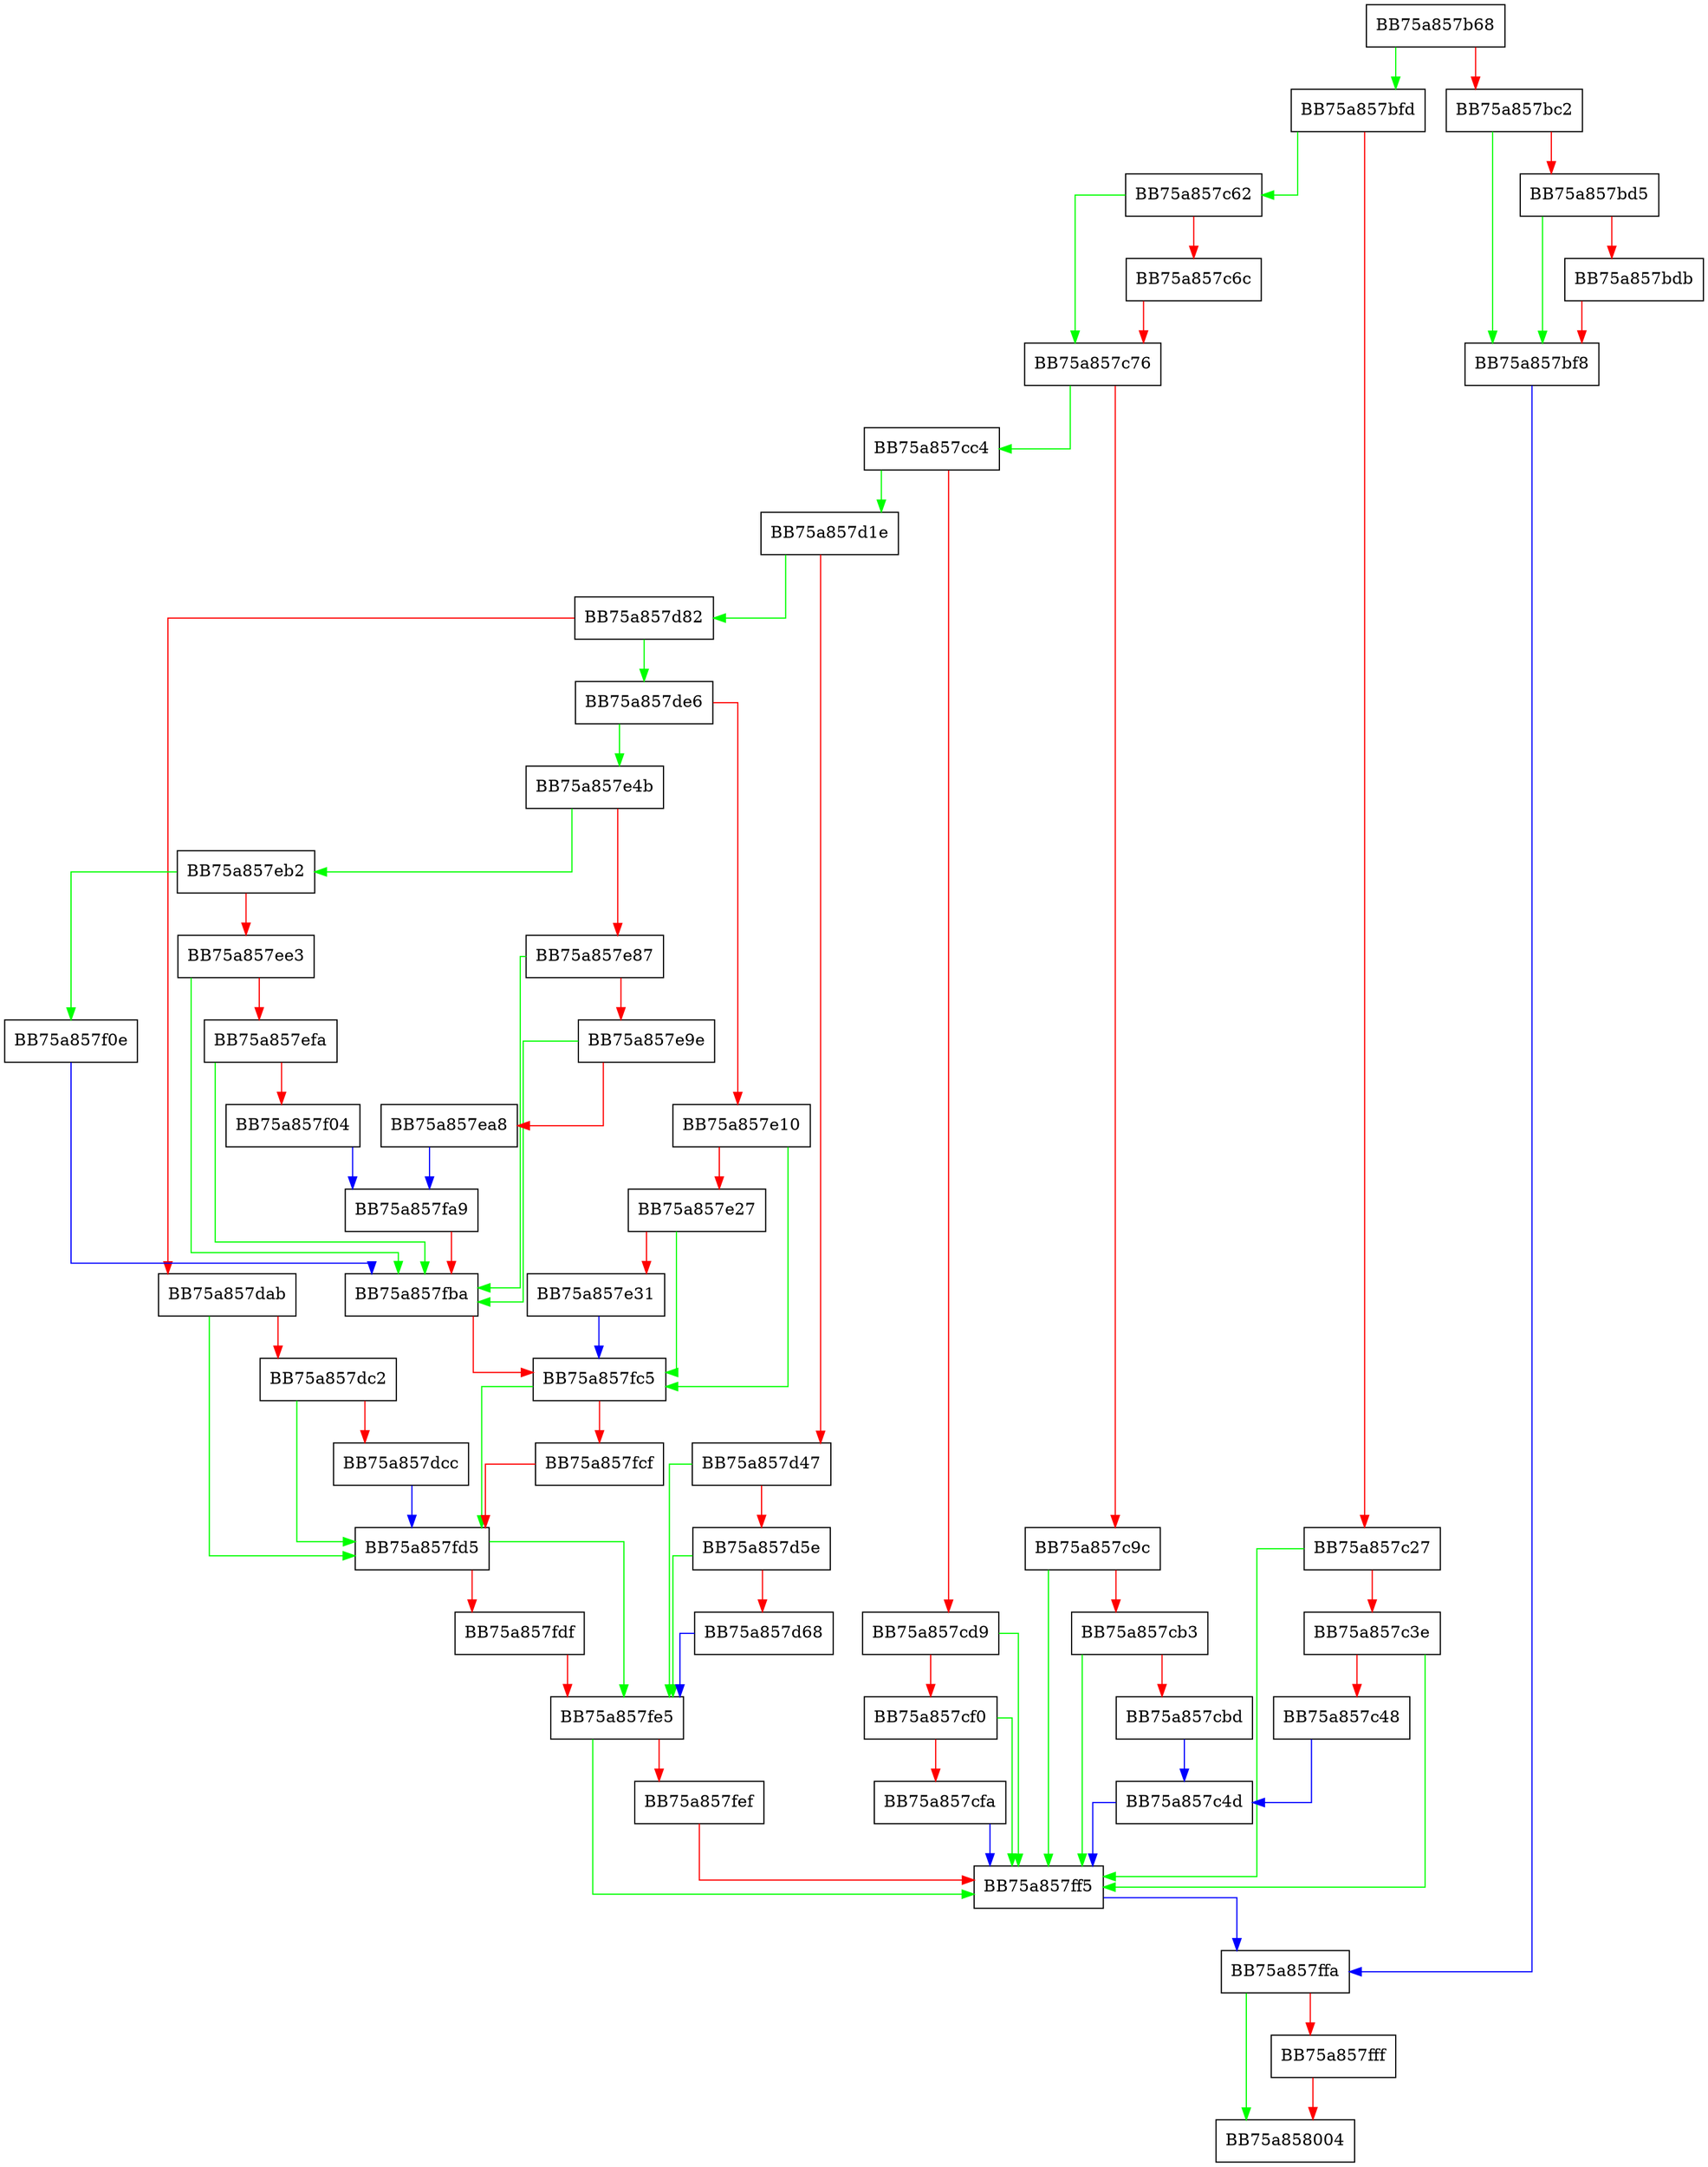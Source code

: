 digraph ProcessBitsEvent {
  node [shape="box"];
  graph [splines=ortho];
  BB75a857b68 -> BB75a857bfd [color="green"];
  BB75a857b68 -> BB75a857bc2 [color="red"];
  BB75a857bc2 -> BB75a857bf8 [color="green"];
  BB75a857bc2 -> BB75a857bd5 [color="red"];
  BB75a857bd5 -> BB75a857bf8 [color="green"];
  BB75a857bd5 -> BB75a857bdb [color="red"];
  BB75a857bdb -> BB75a857bf8 [color="red"];
  BB75a857bf8 -> BB75a857ffa [color="blue"];
  BB75a857bfd -> BB75a857c62 [color="green"];
  BB75a857bfd -> BB75a857c27 [color="red"];
  BB75a857c27 -> BB75a857ff5 [color="green"];
  BB75a857c27 -> BB75a857c3e [color="red"];
  BB75a857c3e -> BB75a857ff5 [color="green"];
  BB75a857c3e -> BB75a857c48 [color="red"];
  BB75a857c48 -> BB75a857c4d [color="blue"];
  BB75a857c4d -> BB75a857ff5 [color="blue"];
  BB75a857c62 -> BB75a857c76 [color="green"];
  BB75a857c62 -> BB75a857c6c [color="red"];
  BB75a857c6c -> BB75a857c76 [color="red"];
  BB75a857c76 -> BB75a857cc4 [color="green"];
  BB75a857c76 -> BB75a857c9c [color="red"];
  BB75a857c9c -> BB75a857ff5 [color="green"];
  BB75a857c9c -> BB75a857cb3 [color="red"];
  BB75a857cb3 -> BB75a857ff5 [color="green"];
  BB75a857cb3 -> BB75a857cbd [color="red"];
  BB75a857cbd -> BB75a857c4d [color="blue"];
  BB75a857cc4 -> BB75a857d1e [color="green"];
  BB75a857cc4 -> BB75a857cd9 [color="red"];
  BB75a857cd9 -> BB75a857ff5 [color="green"];
  BB75a857cd9 -> BB75a857cf0 [color="red"];
  BB75a857cf0 -> BB75a857ff5 [color="green"];
  BB75a857cf0 -> BB75a857cfa [color="red"];
  BB75a857cfa -> BB75a857ff5 [color="blue"];
  BB75a857d1e -> BB75a857d82 [color="green"];
  BB75a857d1e -> BB75a857d47 [color="red"];
  BB75a857d47 -> BB75a857fe5 [color="green"];
  BB75a857d47 -> BB75a857d5e [color="red"];
  BB75a857d5e -> BB75a857fe5 [color="green"];
  BB75a857d5e -> BB75a857d68 [color="red"];
  BB75a857d68 -> BB75a857fe5 [color="blue"];
  BB75a857d82 -> BB75a857de6 [color="green"];
  BB75a857d82 -> BB75a857dab [color="red"];
  BB75a857dab -> BB75a857fd5 [color="green"];
  BB75a857dab -> BB75a857dc2 [color="red"];
  BB75a857dc2 -> BB75a857fd5 [color="green"];
  BB75a857dc2 -> BB75a857dcc [color="red"];
  BB75a857dcc -> BB75a857fd5 [color="blue"];
  BB75a857de6 -> BB75a857e4b [color="green"];
  BB75a857de6 -> BB75a857e10 [color="red"];
  BB75a857e10 -> BB75a857fc5 [color="green"];
  BB75a857e10 -> BB75a857e27 [color="red"];
  BB75a857e27 -> BB75a857fc5 [color="green"];
  BB75a857e27 -> BB75a857e31 [color="red"];
  BB75a857e31 -> BB75a857fc5 [color="blue"];
  BB75a857e4b -> BB75a857eb2 [color="green"];
  BB75a857e4b -> BB75a857e87 [color="red"];
  BB75a857e87 -> BB75a857fba [color="green"];
  BB75a857e87 -> BB75a857e9e [color="red"];
  BB75a857e9e -> BB75a857fba [color="green"];
  BB75a857e9e -> BB75a857ea8 [color="red"];
  BB75a857ea8 -> BB75a857fa9 [color="blue"];
  BB75a857eb2 -> BB75a857f0e [color="green"];
  BB75a857eb2 -> BB75a857ee3 [color="red"];
  BB75a857ee3 -> BB75a857fba [color="green"];
  BB75a857ee3 -> BB75a857efa [color="red"];
  BB75a857efa -> BB75a857fba [color="green"];
  BB75a857efa -> BB75a857f04 [color="red"];
  BB75a857f04 -> BB75a857fa9 [color="blue"];
  BB75a857f0e -> BB75a857fba [color="blue"];
  BB75a857fa9 -> BB75a857fba [color="red"];
  BB75a857fba -> BB75a857fc5 [color="red"];
  BB75a857fc5 -> BB75a857fd5 [color="green"];
  BB75a857fc5 -> BB75a857fcf [color="red"];
  BB75a857fcf -> BB75a857fd5 [color="red"];
  BB75a857fd5 -> BB75a857fe5 [color="green"];
  BB75a857fd5 -> BB75a857fdf [color="red"];
  BB75a857fdf -> BB75a857fe5 [color="red"];
  BB75a857fe5 -> BB75a857ff5 [color="green"];
  BB75a857fe5 -> BB75a857fef [color="red"];
  BB75a857fef -> BB75a857ff5 [color="red"];
  BB75a857ff5 -> BB75a857ffa [color="blue"];
  BB75a857ffa -> BB75a858004 [color="green"];
  BB75a857ffa -> BB75a857fff [color="red"];
  BB75a857fff -> BB75a858004 [color="red"];
}
